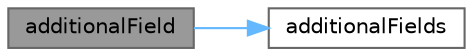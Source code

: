digraph "additionalField"
{
 // INTERACTIVE_SVG=YES
 // LATEX_PDF_SIZE
  bgcolor="transparent";
  edge [fontname=Helvetica,fontsize=10,labelfontname=Helvetica,labelfontsize=10];
  node [fontname=Helvetica,fontsize=10,shape=box,height=0.2,width=0.4];
  rankdir="LR";
  Node1 [label="additionalField",height=0.2,width=0.4,color="gray40", fillcolor="grey60", style="filled", fontcolor="black",tooltip=" "];
  Node1 -> Node2 [color="steelblue1",style="solid"];
  Node2 [label="additionalFields",height=0.2,width=0.4,color="grey40", fillcolor="white", style="filled",URL="$classore_1_1data_1_1_envelope.html#a654d5b401a9198029a68c0a323d4b889",tooltip=" "];
}
